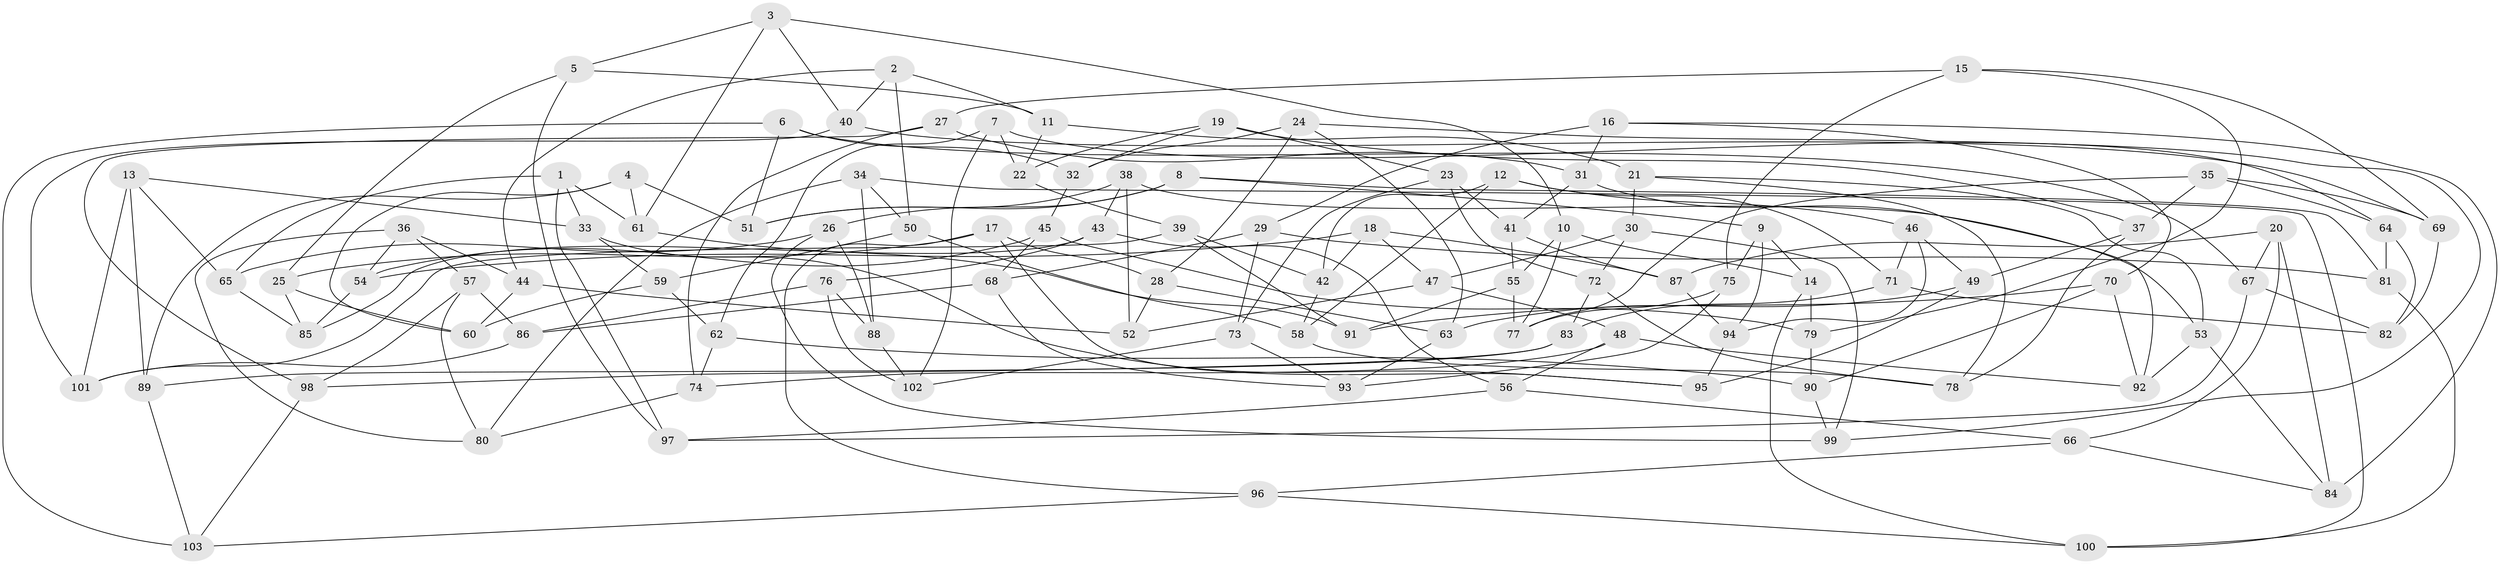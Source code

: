 // Generated by graph-tools (version 1.1) at 2025/11/02/27/25 16:11:45]
// undirected, 103 vertices, 206 edges
graph export_dot {
graph [start="1"]
  node [color=gray90,style=filled];
  1;
  2;
  3;
  4;
  5;
  6;
  7;
  8;
  9;
  10;
  11;
  12;
  13;
  14;
  15;
  16;
  17;
  18;
  19;
  20;
  21;
  22;
  23;
  24;
  25;
  26;
  27;
  28;
  29;
  30;
  31;
  32;
  33;
  34;
  35;
  36;
  37;
  38;
  39;
  40;
  41;
  42;
  43;
  44;
  45;
  46;
  47;
  48;
  49;
  50;
  51;
  52;
  53;
  54;
  55;
  56;
  57;
  58;
  59;
  60;
  61;
  62;
  63;
  64;
  65;
  66;
  67;
  68;
  69;
  70;
  71;
  72;
  73;
  74;
  75;
  76;
  77;
  78;
  79;
  80;
  81;
  82;
  83;
  84;
  85;
  86;
  87;
  88;
  89;
  90;
  91;
  92;
  93;
  94;
  95;
  96;
  97;
  98;
  99;
  100;
  101;
  102;
  103;
  1 -- 65;
  1 -- 97;
  1 -- 33;
  1 -- 61;
  2 -- 44;
  2 -- 50;
  2 -- 40;
  2 -- 11;
  3 -- 61;
  3 -- 10;
  3 -- 5;
  3 -- 40;
  4 -- 51;
  4 -- 60;
  4 -- 61;
  4 -- 89;
  5 -- 25;
  5 -- 11;
  5 -- 97;
  6 -- 67;
  6 -- 51;
  6 -- 32;
  6 -- 103;
  7 -- 62;
  7 -- 102;
  7 -- 64;
  7 -- 22;
  8 -- 51;
  8 -- 81;
  8 -- 26;
  8 -- 9;
  9 -- 75;
  9 -- 94;
  9 -- 14;
  10 -- 77;
  10 -- 55;
  10 -- 14;
  11 -- 21;
  11 -- 22;
  12 -- 46;
  12 -- 71;
  12 -- 58;
  12 -- 42;
  13 -- 101;
  13 -- 89;
  13 -- 33;
  13 -- 65;
  14 -- 79;
  14 -- 100;
  15 -- 79;
  15 -- 75;
  15 -- 69;
  15 -- 27;
  16 -- 84;
  16 -- 29;
  16 -- 31;
  16 -- 70;
  17 -- 28;
  17 -- 95;
  17 -- 25;
  17 -- 96;
  18 -- 47;
  18 -- 54;
  18 -- 87;
  18 -- 42;
  19 -- 23;
  19 -- 22;
  19 -- 37;
  19 -- 32;
  20 -- 67;
  20 -- 84;
  20 -- 87;
  20 -- 66;
  21 -- 53;
  21 -- 30;
  21 -- 78;
  22 -- 39;
  23 -- 73;
  23 -- 41;
  23 -- 72;
  24 -- 32;
  24 -- 99;
  24 -- 28;
  24 -- 63;
  25 -- 60;
  25 -- 85;
  26 -- 99;
  26 -- 88;
  26 -- 65;
  27 -- 98;
  27 -- 31;
  27 -- 74;
  28 -- 63;
  28 -- 52;
  29 -- 73;
  29 -- 68;
  29 -- 81;
  30 -- 99;
  30 -- 72;
  30 -- 47;
  31 -- 92;
  31 -- 41;
  32 -- 45;
  33 -- 59;
  33 -- 95;
  34 -- 88;
  34 -- 80;
  34 -- 100;
  34 -- 50;
  35 -- 37;
  35 -- 64;
  35 -- 77;
  35 -- 69;
  36 -- 80;
  36 -- 44;
  36 -- 54;
  36 -- 57;
  37 -- 49;
  37 -- 78;
  38 -- 52;
  38 -- 51;
  38 -- 53;
  38 -- 43;
  39 -- 42;
  39 -- 91;
  39 -- 101;
  40 -- 69;
  40 -- 101;
  41 -- 55;
  41 -- 87;
  42 -- 58;
  43 -- 56;
  43 -- 76;
  43 -- 85;
  44 -- 52;
  44 -- 60;
  45 -- 54;
  45 -- 68;
  45 -- 79;
  46 -- 49;
  46 -- 94;
  46 -- 71;
  47 -- 48;
  47 -- 52;
  48 -- 92;
  48 -- 74;
  48 -- 56;
  49 -- 63;
  49 -- 95;
  50 -- 58;
  50 -- 59;
  53 -- 84;
  53 -- 92;
  54 -- 85;
  55 -- 77;
  55 -- 91;
  56 -- 66;
  56 -- 97;
  57 -- 98;
  57 -- 86;
  57 -- 80;
  58 -- 78;
  59 -- 62;
  59 -- 60;
  61 -- 91;
  62 -- 90;
  62 -- 74;
  63 -- 93;
  64 -- 82;
  64 -- 81;
  65 -- 85;
  66 -- 96;
  66 -- 84;
  67 -- 97;
  67 -- 82;
  68 -- 86;
  68 -- 93;
  69 -- 82;
  70 -- 91;
  70 -- 90;
  70 -- 92;
  71 -- 82;
  71 -- 83;
  72 -- 78;
  72 -- 83;
  73 -- 102;
  73 -- 93;
  74 -- 80;
  75 -- 77;
  75 -- 93;
  76 -- 86;
  76 -- 88;
  76 -- 102;
  79 -- 90;
  81 -- 100;
  83 -- 98;
  83 -- 89;
  86 -- 101;
  87 -- 94;
  88 -- 102;
  89 -- 103;
  90 -- 99;
  94 -- 95;
  96 -- 100;
  96 -- 103;
  98 -- 103;
}

